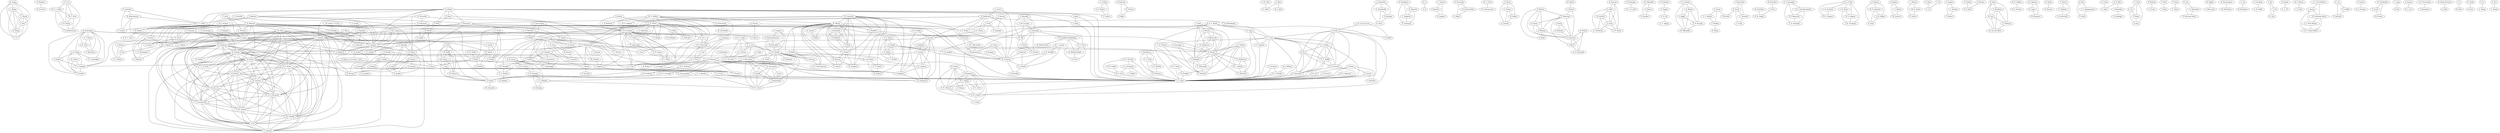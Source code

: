 strict graph coauth {
a501 [label="C. Zhang"]
a597 [label="N. Meskens"]
a1489 [label="M. F. A. Arifin"]
a162 [label="P. Baptiste"]
a1963 [label="D. Stepanova"]
a332 [label="E. Kelareva"]
a226 [label="A. Borghesi"]
a1513 [label="F. Laburthe"]
a875 [label="E. Cakici"]
a1227 [label="A. Emeretlis"]
a534 [label="H. Tomiyama"]
a1480 [label="S. Velez"]
a10 [label="R. Kameugne"]
a1796 [label="H. Li"]
a278 [label="J. Váncza"]
a1248 [label="P. Esquirol"]
a692 [label="C. Varnier"]
a424 [label="G. Mejía"]
a1403 [label="R. V. Rasmussen"]
a587 [label="F. M. Novara"]
a151 [label="Y. Deville"]
a777 [label="E. H. L. Aarts"]
a131 [label="J. D. Scott"]
a428 [label="A. Lallouet"]
a720 [label="E. Lamma"]
a535 [label="J. Wikarek"]
a245 [label="L. Benini"]
a1270 [label="R. Rasconi"]
a335 [label="E. Coban"]
a22 [label="S. Roussel"]
a137 [label="B. Hnich"]
a1012 [label="D. Guimarans"]
a1230 [label="N. Voros"]
a811 [label="B. O'Gorman"]
a695 [label="S. Breitinger"]
a1705 [label="I. Nielsen"]
a728 [label="V. Roshanaei"]
a146 [label="A. Kovács"]
a622 [label="O. Quiroga"]
a129 [label="M. Siala"]
a222 [label="S. Zampelli"]
a910 [label="R. Amadini"]
a608 [label="E. Teppan"]
a1090 [label="E. Demeulemeester"]
a642 [label="C. P. Gomes"]
a1814 [label="Z. Banaszak"]
a97 [label="Z. Kiziltan"]
a550 [label="V. A. Hauder"]
a905 [label="T. P. Huy"]
a152 [label="R. Barták"]
a1475 [label="P. Sitek"]
a415 [label="T. Eren"]
a438 [label="E. Pesch"]
a126 [label="G. Simonin"]
a789 [label="A. Quilliot"]
a272 [label="T. Carchrae"]
a1448 [label="J. Coll"]
a1503 [label="G. A. Kasapidis"]
a42 [label="Q. Cappart"]
a515 [label="M. Mokhtarzadeh"]
a198 [label="A. Bonfietti"]
a385 [label="B. A. Prata"]
a293 [label="C. Guéret"]
a1011 [label="M. Tomasella"]
a323 [label="N. Lipovetzky"]
a419 [label="M. S. Nagano"]
a1213 [label="P. Laird"]
a881 [label="A.-M. George"]
a33 [label="E. Pontelli"]
a499 [label="M. Ivanovic"]
a896 [label="D. R. Urbach"]
a153 [label="M. A. Salido"]
a132 [label="Y. Ngo-Kateu"]
a884 [label="L. Quesada"]
a632 [label="Z. A. Banaszak"]
a1268 [label="R. J. Wallace"]
a920 [label="R. Varela"]
a602 [label="G. Friedrich"]
a1053 [label="B. M. Smith"]
a979 [label="D. Rivreau"]
a465 [label="S. Liu"]
a453 [label="S. Oujana"]
a711 [label="H. Schlenker"]
a199 [label="A. Zanarini"]
a878 [label="V. Armant"]
a0 [label="C. Juvin"]
a74 [label="M. {\AA}strand"]
a908 [label="A. Bockmayr"]
a114 [label="O. Benedikt"]
a950 [label="A. Schnell"]
a1354 [label="R. Bent"]
a1719 [label="A. Budiwirawan"]
a407 [label="D. Canut-de-Bon"]
a267 [label="B. N. Dilkina"]
a117 [label="M. G. Wallace"]
a51 [label="A. Wolf"]
a469 [label="A. T. Ernst"]
a204 [label="G. Nejat"]
a554 [label="M. Affenzeller"]
a541 [label="R. Lange"]
a524 [label="J. M. Novas"]
a228 [label="M. Bofill"]
a1801 [label="Z. Li"]
a737 [label="B. Vahedi-Nouri"]
a551 [label="A. Beham"]
a394 [label="N. Barnier"]
a637 [label="B. Meyer"]
a120 [label="P. Shaw"]
a1386 [label="C. C. Ribeiro"]
a826 [label="N. Wilson"]
a70 [label="S. Engell"]
a837 [label="G. Zhang"]
a1223 [label="S. D. Alesio"]
a810 [label="E. G. Rieffel"]
a93 [label="G. D. Col"]
a425 [label="G. Perez"]
a161 [label="O. Cepek"]
a621 [label="L. J. Zeballos"]
a324 [label="A. R. Pearce"]
a55 [label="S. Essodaigui"]
a211 [label="S. Gay"]
a17 [label="H. Simonis"]
a1316 [label="L. D. Whitley"]
a292 [label="A. Elkhyari"]
a214 [label="C. Even"]
a78 [label="L. Kletzander"]
a1190 [label="C. A. Méndez"]
a656 [label="W. Nuijten"]
a316 [label="F. Rossi"]
a615 [label="N. E. Hachemi"]
a804 [label="T. S. Vaquero"]
a19 [label="N. Yorke-Smith"]
a693 [label="P. Baptiste"]
a95 [label="S. Frimodig"]
a659 [label="C. Wolinski"]
a269 [label="W. S. Havens"]
a386 [label="L. R. Abreu"]
a998 [label="H. Cambazard"]
a1384 [label="M. Pınarbaşı"]
a795 [label="M. L. Blom"]
a1241 [label="B. Roe"]
a347 [label="C. Oguz"]
a588 [label="G. P. Henning"]
a92 [label="C. Schulte"]
a288 [label="L. Perron"]
a128 [label="N. Beldiceanu"]
a84 [label="S. N. Ndiaye"]
a852 [label="G. Ottosson"]
a846 [label="E. Pinson"]
a919 [label="M. R. Sierra"]
a380 [label="E. Kürklü"]
a1243 [label="N. Shah"]
a556 [label="R. Liu"]
a170 [label="C. C. de Souza"]
a196 [label="H. Spieker"]
a463 [label="Z. Zhao"]
a1685 [label="C. Proust"]
a915 [label="Y. Peng"]
a1211 [label="M. D. Johnston"]
a851 [label="L. Mercier"]
a182 [label="G. Ifrim"]
a1459 [label="C. Tahon"]
a681 [label="P. Yim"]
a143 [label="M. Milano"]
a1505 [label="P. P. Repoussis"]
a2004 [label="N. Lim"]
a1544 [label="M. Bügler"]
a410 [label="R. Montemanni"]
a1387 [label="G. Kendall"]
a1997 [label="E. Szwarc"]
a280 [label="B. Rodrigues"]
a85 [label="C. Solnon"]
a751 [label="M.-J. Park"]
a94 [label="E. C. Teppan"]
a799 [label="T. T. Tran"]
a2 [label="L. Houssin"]
a1046 [label="T. Phan-Huy"]
a83 [label="L. Groleaz"]
a721 [label="P. Mello"]
a284 [label="A. Cesta"]
a610 [label="P. van Beek"]
a135 [label="C. Öztürk"]
a680 [label="O. Korbaa"]
a847 [label="P. Brucker"]
a512 [label="M. Sha"]
a1380 [label="D. Kizilay"]
a122 [label="H. Fahimi"]
a620 [label="C. K. Roy"]
a331 [label="W.-Y. Ku"]
a80 [label="F. Mischek"]
a130 [label="L. P. Fotso"]
a201 [label="S. V. Cauwelaert"]
a787 [label="A. Maillard"]
a56 [label="A. Nguyen"]
a1458 [label="P. Pesin"]
a172 [label="M. Lema{\^{\i}}tre"]
a160 [label="J. N. Hooker"]
a1016 [label="S. Tunalı"]
a1781 [label="J. C. Ortiz-Bayliss"]
a285 [label="G. Cortellessa"]
a1545 [label="A. Borrmann"]
a555 [label="Y. Tang"]
a879 [label="D. A. Desmond"]
a395 [label="S. Nguyen"]
a1604 [label="I. Amaya"]
a533 [label="I. Taniguchi"]
a838 [label="G. S. Zaric"]
a217 [label="K. N. Brown"]
a1043 [label="N. M. Sadeh"]
a904 [label="U. Dorndorf"]
a951 [label="R. F. Hartl"]
a552 [label="S. Raggl"]
a1170 [label="A. Moukrim"]
a1392 [label="P. Hofstedt"]
a11 [label="S. B. Fetgo"]
a1183 [label="Y. Tan"]
a1212 [label="A. B. Philips"]
a1484 [label="P. Danzinger"]
a212 [label="R. Hartert"]
a1199 [label="M.-J. Huguet"]
a883 [label="Y. Lin"]
a542 [label="M. Mansouri"]
a346 [label="E. B. Edis"]
a536 [label="P. Sitek"]
a273 [label="E. C. Freuder"]
a726 [label="B. Naderi"]
a142 [label="M. Lombardi"]
a173 [label="G. Verfaillie"]
a166 [label="H. E. Sakkout"]
a16 [label="B. O'Sullivan"]
a159 [label="A. V. Moura"]
a355 [label="P. Michelon"]
a271 [label="F. Barber"]
a90 [label="J. Wessén"]
a298 [label="S. F. Smith"]
a37 [label="C.-G. Quimper"]
a1287 [label="E. M. Sitarski"]
a248 [label="A. J. Davenport"]
a2006 [label="P. Ashwood-Smith"]
a1355 [label="S. Backhaus"]
a764 [label="H. M. Alakaş"]
a8 [label="G. Pesant"]
a276 [label="T. Walsh"]
a455 [label="F. Yalaoui"]
a1554 [label="S. S. Erenguc"]
a155 [label="T. Kis"]
a43 [label="F. Winter"]
a58 [label="P. Tassel"]
a384 [label="R. Sadykov"]
a287 [label="E. Danna"]
a381 [label="C. T. Maravelias"]
a1158 [label="H. Sang"]
a631 [label="I. Bach"]
a532 [label="K. Shimada"]
a1060 [label="P.-E. Hladik"]
a1476 [label="J. Wikarek"]
a750 [label="A. Ham"]
a500 [label="L. Meng"]
a710 [label="G. Schrader"]
a207 [label="B. Lim"]
a1196 [label="L. Tang"]
a818 [label="D. Terekhov"]
a227 [label="T. Bridi"]
a138 [label="A. Örnek"]
a1102 [label="W. Herroelen"]
a880 [label="G. Escamocher"]
a297 [label="R. Rodosek"]
a337 [label="J.-C. Billaut"]
a718 [label="M. Ruggiero"]
a558 [label="Q. Sun"]
a426 [label="G. Glorian"]
a209 [label="S. Thiébaux"]
a1512 [label="R. Braune"]
a927 [label="C. Luong"]
a617 [label="S. Topaloglu"]
a1897 [label="C. Pralet"]
a1506 [label="C. D. Tarantilis"]
a1210 [label="S. Minton"]
a283 [label="N. Policella"]
a418 [label="L. R. de Abreu"]
a1962 [label="P. Skočovský"]
a643 [label="B. Selman"]
a1359 [label="A. Kumar"]
a1646 [label="M. Relich"]
a633 [label="A. Garrido"]
a235 [label="S. Nejati"]
a1824 [label="D. Wang"]
a225 [label="A. Bartolini"]
a124 [label="A. Schutt"]
a364 [label="H. C. Lau"]
a645 [label="A. Langevin"]
a1553 [label="O. Icmeli"]
a356 [label="D. Feillet"]
a354 [label="R. Acuna-Agost"]
a21 [label="C. Pralet"]
a348 [label="I. Ozkarahan"]
a709 [label="P. Kreuger"]
a334 [label="P. Kilby"]
a336 [label="H. Gu"]
a531 [label="H. Nishikawa"]
a360 [label="J.-P. Watson"]
a882 [label="M. O'Keeffe"]
a52 [label="Y. Ouellet"]
a246 [label="A. D. Clercq"]
a134 [label="J. Schulz"]
a308 [label="M. de Weerdt"]
a15 [label="M. Garraffa"]
a203 [label="K. E. C. Booth"]
a825 [label="T. Vidal"]
a557 [label="F. Wang"]
a20 [label="S. Squillaci"]
a717 [label="M. Dincbas"]
a694 [label="B. Legeard"]
a206 [label="W.-J. van Hoeve"]
a127 [label="A. Letort"]
a133 [label="S. Heinz"]
a696 [label="H. C. R. Lock"]
a827 [label="P. Prosser"]
a279 [label="A. Lim"]
a918 [label="C. Mencía"]
a1 [label="E. Hebrard"]
a77 [label="T. Geibinger"]
a1523 [label="G. H. Blindell"]
a1249 [label="H. Ren"]
a1228 [label="G. Theodoridis"]
a156 [label="T. M. T. Lopes"]
a1412 [label="J. Larson"]
a845 [label="J. Carlier"]
a978 [label="P. Lemaire"]
a351 [label="T. Berthold"]
a423 [label="K. Schekotihin"]
a157 [label="A. A. Ciré"]
a236 [label="L. C. Briand"]
a1960 [label="T. Eiter"]
a195 [label="A. Gotlieb"]
a75 [label="M. Johansson"]
a812 [label="D. Venturelli"]
a149 [label="J.-N. Monette"]
a885 [label="B. Hurley"]
a504 [label="C. Lv"]
a1063 [label="R. Barták"]
a221 [label="T. Petit"]
a833 [label="J. M. Framinan"]
a118 [label="P. Laborie"]
a1961 [label="J. Oetsch"]
a635 [label="E. Onaindia"]
a891 [label="P. M. Castro"]
a808 [label="Z. Wang"]
a1391 [label="S. Loeffler"]
a682 [label="J.-C. Gentina"]
a1162 [label="A. Haït"]
a1573 [label="A. H. Hosseinian"]
a202 [label="C. Dejemeppe"]
a432 [label="B. V. Nouri"]
a333 [label="K. Tierney"]
a1527 [label="P. Nielsen"]
a913 [label="Y. Chen"]
a844 [label="V. Jain"]
a630 [label="G. Bocewicz"]
a379 [label="J. Frank"]
a770 [label="A. M. Ham"]
a1381 [label="Z. A. Cil"]
a1603 [label="J. C. Ortiz-Bayliss"]
a254 [label="P. Refalo"]
a598 [label="D. Duvivier"]
a1522 [label="R. C. Lozano"]
a2005 [label="S. Majumdar"]
a434 [label="A. Novák"]
a121 [label="P. Vilím"]
a1229 [label="P. Alefragis"]
a320 [label="G. Madi-Wamba"]
a230 [label="M. Garcia"]
a993 [label="S. Dauz{\`{e}}re-Pér{\`{e}}s"]
a433 [label="V. Heinz"]
a503 [label="B. Zhang"]
a311 [label="M. Vlk"]
a1913 [label="R. Wójcik"]
a61 [label="M. Gebser"]
a177 [label="K. Darby-Dowman"]
a6 [label="C. Artigues"]
a725 [label="A. Aggoun"]
a375 [label="D. Bertozzi"]
a638 [label="A. M. Malik"]
a163 [label="C. L. Pape"]
a53 [label="V. Antuori"]
a510 [label="Y. Du"]
a125 [label="P. J. Stuckey"]
a1782 [label="S. E. Conant-Pablos"]
a809 [label="M. Do"]
a834 [label="C. Thomas"]
a32 [label="L. Michel"]
a411 [label="M. Dell'Amico"]
a1684 [label="P. Richard"]
a907 [label="A. Vazacopoulos"]
a836 [label="M. A. Begen"]
a1504 [label="D. C. Paraskevopoulos"]
a540 [label="J. K. Behrens"]
a498 [label="C. Badica"]
a115 [label="I. M{\'{o}}dos"]
a116 [label="Z. Hanzálek"]
a189 [label="A. Goldwaser"]
a376 [label="A. Guerri"]
a1074 [label="G. Laporte"]
a322 [label="C. N. Burt"]
a1491 [label="Y.-H. Huang"]
a553 [label="S. N. Parragh"]
a168 [label="Y. Colombani"]
a62 [label="M.-L. Lackner"]
a2003 [label="W. Zhao"]
a405 [label="F. Yuraszeck"]
a1390 [label="K. Liu"]
a82 [label="A. Malapert"]
a929 [label="A. Jouglet"]
a326 [label="L.-M. Rousseau"]
a250 [label="C. Reddy"]
a660 [label="K. Kuchcinski"]
a282 [label="A. Oddi"]
a1314 [label="L. Barbulescu"]
a223 [label="V. R. Houndji"]
a817 [label="M. A. Bajestani"]
a1261 [label="A. Schaerf"]
a560 [label="R. Gedik"]
a224 [label="L. A. Wolsey"]
a301 [label="Y. Caseau"]
a123 [label="S. Kreter"]
a1252 [label="L. Zheng"]
a619 [label="M. F. Zibran"]
a232 [label="J. Suy"]
a1166 [label="S. Knust"]
a895 [label="D. M. Aleman"]
a343 [label="G. Chu"]
a430 [label="R. Tavakkoli-Moghaddam"]
a244 [label="X. Lorca"]
a471 [label="A. Godet"]
a243 [label="S. Demassey"]
a454 [label="L. Amodeo"]
a13 [label="C. T. Djamégni"]
a313 [label="V. Gingras"]
a1574 [label="V. Baradaran"]
a220 [label="A. Derrien"]
a192 [label="M. Gabbrielli"]
a147 [label="P. Schaus"]
a1722 [label="G. Verfaillie"]
a387 [label="M. S. Nagano"]
a81 [label="M. Nattaf"]
a1217 [label="O. Unsal"]
a154 [label="T. Feydy"]
a45 [label="N. Musliu"]
a181 [label="D. Grimes"]
a3 [label="P. Lopez"]
a357 [label="S. Gueye"]
a302 [label="M. S. Fox"]
a247 [label="N. Jussien"]
a824 [label="J. Bidot"]
a2002 [label="Y. Li"]
a396 [label="D. R. Thiruvady"]
a871 [label="I. Harjunkoski"]
a877 [label="M. Antunes"]
a14 [label="E. Armstrong"]
a193 [label="J. Mauro"]
a497 [label="A. Badica"]
a46 [label="D. Walkiewicz"]
a803 [label="D. G. Down"]
a210 [label="M. van den Briel"]
a397 [label="Y. Sun"]
a358 [label="E. Poder"]
a1532 [label="F. Charot"]
a1242 [label="L. G. Papageorgiou"]
a63 [label="C. Mrkvicka"]
a427 [label="W. Suijlen"]
a516 [label="A. Farsi"]
a1490 [label="W. T. Chen"]
a91 [label="M. Carlsson"]
a178 [label="J. Little"]
a1250 [label="X. Lu"]
a509 [label="T. Qin"]
a213 [label="C. Lecoutre"]
a413 [label="M. Pinarbasi"]
a1315 [label="A. E. Howe"]
a563 [label="E. Kirac"]
a233 [label="M. Villaret"]
a136 [label="S. Tunali"]
a1608 [label="H. Terashima-Marín"]
a89 [label="J. C. Beck"]
a1389 [label="M. A. Trick"]
a1244 [label="S.-S. Liu"]
a393 [label="R. Wang"]
a274 [label="C. W. Wu"]
a616 [label="M. Gendreau"]
a756 [label="X. Zou"]
a1041 [label="A. K. J{\'{o}}nsson"]
a148 [label="P. V. Hentenryck"]
a54 [label="M.-J. Huguet"]
a1576 [label="B. Rottembourg"]
a502 [label="Y. Ren"]
a9 [label="M. Gamache"]
a928 [label="A. Sahli"]
a757 [label="L. Zhang"]
a382 [label="I. E. Grossmann"]
a874 [label="E. S. Thorsteinsson"]
a330 [label="S. H. H. Doulabi"]
  a1814 -- a630 [weight=6]
   a157 -- a159 [weight=3]
   a157 -- a170 [weight=2]
   a159 -- a170 [weight=2]
   a156 -- a157 [weight=3]
   a156 -- a159 [weight=3]
   a156 -- a170 [weight=2]
   a695 -- a696 [weight=2]
   a382 -- a891 [weight=2]
   a326 -- a382 [weight=1]
   a326 -- a891 [weight=1]
   a382 -- a871 [weight=3]
   a16 -- a17 [weight=8]
   a14 -- a16 [weight=2]
   a14 -- a17 [weight=2]
   a14 -- a15 [weight=2]
   a15 -- a16 [weight=2]
   a15 -- a17 [weight=2]
   a726 -- a838 [weight=2]
   a726 -- a836 [weight=5]
   a836 -- a838 [weight=2]
   a198 -- a199 [weight=1]
   a143 -- a199 [weight=1]
   a143 -- a198 [weight=9]
   a142 -- a199 [weight=1]
   a142 -- a198 [weight=8]
   a142 -- a143 [weight=23]
   a16 -- a885 [weight=2]
   a17 -- a885 [weight=2]
   a824 -- a89 [weight=3]
   a824 -- a825 [weight=3]
   a118 -- a89 [weight=3]
   a118 -- a824 [weight=3]
   a118 -- a825 [weight=3]
   a825 -- a89 [weight=3]
   a284 -- a298 [weight=5]
   a282 -- a284 [weight=8]
   a282 -- a298 [weight=7]
   a153 -- a633 [weight=1]
   a1063 -- a633 [weight=1]
   a1063 -- a153 [weight=2]
   a348 -- a617 [weight=1]
   a120 -- a288 [weight=1]
   a19 -- a308 [weight=1]
   a524 -- a588 [weight=6]
   a160 -- a908 [weight=1]
   a381 -- a382 [weight=3]
   a381 -- a871 [weight=1]
   a381 -- a891 [weight=1]
   a381 -- a70 [weight=1]
   a382 -- a70 [weight=1]
   a871 -- a891 [weight=1]
   a160 -- a381 [weight=1]
   a160 -- a382 [weight=1]
   a160 -- a871 [weight=1]
   a160 -- a891 [weight=1]
   a160 -- a70 [weight=1]
   a70 -- a871 [weight=1]
   a70 -- a891 [weight=1]
   a195 -- a196 [weight=2]
   a750 -- a751 [weight=2]
   a588 -- a621 [weight=5]
   a588 -- a622 [weight=2]
   a621 -- a622 [weight=2]
   a413 -- a415 [weight=1]
   a225 -- a245 [weight=3]
   a225 -- a227 [weight=3]
   a143 -- a225 [weight=4]
   a143 -- a245 [weight=16]
   a143 -- a227 [weight=3]
   a142 -- a225 [weight=4]
   a142 -- a245 [weight=12]
   a142 -- a227 [weight=3]
   a227 -- a245 [weight=2]
   a326 -- a8 [weight=3]
   a326 -- a330 [weight=2]
   a330 -- a8 [weight=2]
   a709 -- a91 [weight=1]
   a656 -- a777 [weight=2]
   a1250 -- a1252 [weight=2]
   a274 -- a89 [weight=2]
   a217 -- a274 [weight=2]
   a217 -- a89 [weight=2]
   a680 -- a682 [weight=3]
   a680 -- a681 [weight=4]
   a681 -- a682 [weight=3]
   a195 -- a235 [weight=3]
   a1223 -- a195 [weight=2]
   a1223 -- a235 [weight=2]
   a3 -- a682 [weight=1]
   a3 -- a680 [weight=1]
   a3 -- a681 [weight=1]
   a149 -- a32 [weight=1]
   a149 -- a151 [weight=3]
   a148 -- a149 [weight=2]
   a148 -- a32 [weight=7]
   a148 -- a151 [weight=2]
   a147 -- a149 [weight=2]
   a147 -- a32 [weight=1]
   a147 -- a148 [weight=1]
   a147 -- a151 [weight=3]
   a151 -- a32 [weight=1]
   a131 -- a132 [weight=2]
   a130 -- a131 [weight=2]
   a130 -- a132 [weight=2]
   a10 -- a131 [weight=2]
   a10 -- a130 [weight=3]
   a10 -- a132 [weight=2]
   a1646 -- a1705 [weight=1]
   a726 -- a728 [weight=6]
   a509 -- a512 [weight=2]
   a509 -- a510 [weight=2]
   a510 -- a512 [weight=2]
   a410 -- a411 [weight=2]
   a153 -- a316 [weight=2]
   a152 -- a316 [weight=1]
   a152 -- a153 [weight=2]
   a302 -- a89 [weight=8]
   a204 -- a89 [weight=5]
   a204 -- a804 [weight=3]
   a204 -- a799 [weight=3]
   a804 -- a89 [weight=3]
   a799 -- a89 [weight=10]
   a799 -- a804 [weight=2]
   a3 -- a6 [weight=11]
   a1 -- a337 [weight=1]
   a1 -- a3 [weight=5]
   a3 -- a337 [weight=1]
   a124 -- a125 [weight=16]
   a124 -- a154 [weight=8]
   a117 -- a124 [weight=8]
   a117 -- a125 [weight=8]
   a117 -- a154 [weight=5]
   a125 -- a154 [weight=8]
   a1 -- a56 [weight=2]
   a1 -- a54 [weight=3]
   a1 -- a55 [weight=2]
   a1 -- a53 [weight=2]
   a54 -- a56 [weight=2]
   a54 -- a55 [weight=2]
   a55 -- a56 [weight=2]
   a53 -- a56 [weight=2]
   a53 -- a54 [weight=2]
   a53 -- a55 [weight=2]
   a896 -- a927 [weight=2]
   a895 -- a927 [weight=2]
   a895 -- a896 [weight=4]
   a728 -- a927 [weight=2]
   a728 -- a896 [weight=4]
   a728 -- a895 [weight=4]
   a193 -- a910 [weight=2]
   a192 -- a193 [weight=3]
   a192 -- a910 [weight=2]
   a405 -- a407 [weight=2]
   a817 -- a89 [weight=3]
   a356 -- a357 [weight=2]
   a355 -- a356 [weight=2]
   a355 -- a357 [weight=2]
   a354 -- a356 [weight=2]
   a354 -- a355 [weight=2]
   a354 -- a357 [weight=2]
   a282 -- a283 [weight=4]
   a283 -- a284 [weight=3]
   a283 -- a298 [weight=2]
   a137 -- a276 [weight=1]
   a137 -- a97 [weight=1]
   a276 -- a97 [weight=1]
   a642 -- a643 [weight=2]
   a142 -- a643 [weight=1]
   a142 -- a642 [weight=1]
   a142 -- a206 [weight=1]
   a206 -- a643 [weight=2]
   a206 -- a642 [weight=2]
   a17 -- a725 [weight=1]
   a17 -- a717 [weight=3]
   a717 -- a725 [weight=1]
   a148 -- a725 [weight=1]
   a148 -- a17 [weight=2]
   a148 -- a717 [weight=2]
   a162 -- a163 [weight=11]
   a692 -- a694 [weight=2]
   a692 -- a693 [weight=2]
   a693 -- a694 [weight=2]
   a396 -- a469 [weight=2]
   a396 -- a397 [weight=2]
   a395 -- a469 [weight=1]
   a395 -- a396 [weight=2]
   a395 -- a397 [weight=2]
   a397 -- a469 [weight=1]
   a207 -- a210 [weight=3]
   a207 -- a209 [weight=3]
   a1354 -- a207 [weight=2]
   a1354 -- a210 [weight=2]
   a1354 -- a1355 [weight=2]
   a1354 -- a209 [weight=2]
   a1355 -- a207 [weight=2]
   a1355 -- a210 [weight=2]
   a1355 -- a209 [weight=2]
   a209 -- a210 [weight=3]
   a1553 -- a1554 [weight=2]
   a385 -- a386 [weight=3]
   a385 -- a387 [weight=3]
   a386 -- a387 [weight=3]
   a224 -- a384 [weight=2]
   a1170 -- a929 [weight=2]
   a135 -- a138 [weight=5]
   a418 -- a419 [weight=3]
   a463 -- a465 [weight=2]
   a728 -- a838 [weight=1]
   a728 -- a836 [weight=2]
   a1043 -- a302 [weight=2]
   a630 -- a632 [weight=2]
   a1913 -- a630 [weight=2]
   a1913 -- a632 [weight=1]
   a423 -- a61 [weight=3]
   a147 -- a202 [weight=3]
   a147 -- a201 [weight=4]
   a201 -- a202 [weight=2]
   a1199 -- a6 [weight=1]
   a1199 -- a3 [weight=3]
   a1270 -- a284 [weight=2]
   a1270 -- a282 [weight=3]
   a1270 -- a298 [weight=1]
   a379 -- a380 [weight=3]
   a1241 -- a1242 [weight=2]
   a1241 -- a1243 [weight=2]
   a1242 -- a1243 [weight=2]
   a756 -- a757 [weight=2]
   a116 -- a311 [weight=4]
   a928 -- a929 [weight=1]
   a846 -- a928 [weight=1]
   a846 -- a929 [weight=1]
   a845 -- a928 [weight=2]
   a845 -- a929 [weight=2]
   a845 -- a846 [weight=5]
   a324 -- a795 [weight=2]
   a125 -- a324 [weight=4]
   a125 -- a795 [weight=2]
   a123 -- a124 [weight=3]
   a123 -- a125 [weight=3]
   a608 -- a93 [weight=2]
   a720 -- a721 [weight=2]
   a143 -- a720 [weight=2]
   a143 -- a721 [weight=2]
   a83 -- a85 [weight=2]
   a83 -- a84 [weight=2]
   a84 -- a85 [weight=2]
   a118 -- a85 [weight=1]
   a326 -- a82 [weight=3]
   a232 -- a233 [weight=5]
   a230 -- a232 [weight=3]
   a230 -- a233 [weight=3]
   a228 -- a232 [weight=5]
   a228 -- a230 [weight=3]
   a228 -- a233 [weight=5]
   a1190 -- a621 [weight=2]
   a827 -- a89 [weight=1]
   a118 -- a120 [weight=3]
   a1573 -- a1574 [weight=2]
   a602 -- a608 [weight=1]
   a6 -- a845 [weight=1]
   a162 -- a6 [weight=1]
   a162 -- a845 [weight=1]
   a162 -- a243 [weight=1]
   a118 -- a6 [weight=1]
   a118 -- a845 [weight=1]
   a118 -- a162 [weight=2]
   a118 -- a243 [weight=1]
   a243 -- a6 [weight=2]
   a243 -- a845 [weight=1]
   a1212 -- a1213 [weight=2]
   a1211 -- a1212 [weight=2]
   a1211 -- a1213 [weight=2]
   a1210 -- a1212 [weight=2]
   a1210 -- a1211 [weight=2]
   a1210 -- a1213 [weight=2]
   a248 -- a89 [weight=4]
   a248 -- a302 [weight=4]
   a1287 -- a248 [weight=2]
   a1287 -- a89 [weight=2]
   a1287 -- a302 [weight=2]
   a45 -- a78 [weight=5]
   a127 -- a91 [weight=3]
   a127 -- a128 [weight=3]
   a128 -- a91 [weight=7]
   a133 -- a89 [weight=3]
   a81 -- a993 [weight=2]
   a950 -- a951 [weight=2]
   a311 -- a434 [weight=2]
   a311 -- a433 [weight=2]
   a433 -- a434 [weight=2]
   a116 -- a434 [weight=2]
   a116 -- a433 [weight=2]
   a6 -- a81 [weight=4]
   a3 -- a81 [weight=4]
   a725 -- a907 [weight=2]
   a45 -- a80 [weight=8]
   a45 -- a77 [weight=8]
   a77 -- a80 [weight=6]
   a160 -- a206 [weight=1]
   a134 -- a351 [weight=1]
   a133 -- a134 [weight=3]
   a133 -- a351 [weight=1]
   a331 -- a89 [weight=2]
   a1684 -- a1685 [weight=2]
   a125 -- a343 [weight=3]
   a587 -- a588 [weight=4]
   a254 -- a89 [weight=1]
   a124 -- a214 [weight=2]
   a124 -- a148 [weight=2]
   a148 -- a214 [weight=2]
   a181 -- a82 [weight=1]
   a1 -- a82 [weight=1]
   a1 -- a181 [weight=4]
   a160 -- a335 [weight=4]
   a220 -- a221 [weight=2]
   a163 -- a656 [weight=5]
   a162 -- a656 [weight=4]
   a146 -- a89 [weight=3]
   a438 -- a904 [weight=4]
   a1046 -- a438 [weight=2]
   a1046 -- a904 [weight=2]
   a322 -- a324 [weight=3]
   a322 -- a323 [weight=2]
   a323 -- a324 [weight=2]
   a125 -- a322 [weight=3]
   a125 -- a323 [weight=2]
   a2004 -- a2006 [weight=2]
   a2004 -- a2005 [weight=2]
   a2005 -- a2006 [weight=2]
   a1522 -- a92 [weight=3]
   a1166 -- a847 [weight=1]
   a124 -- a396 [weight=1]
   a124 -- a336 [weight=3]
   a336 -- a396 [weight=1]
   a117 -- a396 [weight=1]
   a117 -- a336 [weight=3]
   a118 -- a163 [weight=1]
   a118 -- a656 [weight=3]
   a535 -- a536 [weight=2]
   a247 -- a998 [weight=5]
   a124 -- a343 [weight=3]
   a336 -- a343 [weight=1]
   a117 -- a343 [weight=2]
   a125 -- a336 [weight=3]
   a125 -- a148 [weight=1]
   a117 -- a166 [weight=2]
   a279 -- a280 [weight=2]
   a292 -- a293 [weight=2]
   a247 -- a292 [weight=2]
   a247 -- a293 [weight=4]
   a146 -- a155 [weight=2]
   a659 -- a660 [weight=4]
   a1476 -- a630 [weight=1]
   a1475 -- a630 [weight=1]
   a1475 -- a1476 [weight=4]
   a267 -- a269 [weight=2]
   a497 -- a498 [weight=2]
   a497 -- a499 [weight=2]
   a498 -- a499 [weight=2]
   a355 -- a6 [weight=1]
   a243 -- a355 [weight=1]
   a146 -- a278 [weight=3]
   a1997 -- a630 [weight=2]
   a1997 -- a535 [weight=1]
   a535 -- a630 [weight=1]
   a1527 -- a1997 [weight=1]
   a1527 -- a630 [weight=1]
   a1527 -- a535 [weight=2]
   a1527 -- a1814 [weight=1]
   a1814 -- a1997 [weight=2]
   a1814 -- a535 [weight=1]
   a531 -- a534 [weight=3]
   a531 -- a533 [weight=3]
   a531 -- a532 [weight=3]
   a533 -- a534 [weight=3]
   a532 -- a534 [weight=3]
   a532 -- a533 [weight=3]
   a74 -- a75 [weight=3]
   a978 -- a998 [weight=1]
   a134 -- a89 [weight=1]
   a1448 -- a232 [weight=3]
   a1448 -- a233 [weight=3]
   a1448 -- a228 [weight=3]
   a375 -- a376 [weight=3]
   a245 -- a376 [weight=3]
   a245 -- a375 [weight=4]
   a143 -- a376 [weight=3]
   a143 -- a375 [weight=4]
   a610 -- a638 [weight=2]
   a1384 -- a764 [weight=3]
   a195 -- a91 [weight=1]
   a196 -- a91 [weight=1]
   a326 -- a616 [weight=3]
   a326 -- a615 [weight=3]
   a615 -- a616 [weight=3]
   a2002 -- a2003 [weight=2]
   a89 -- a896 [weight=1]
   a89 -- a895 [weight=1]
   a203 -- a896 [weight=1]
   a203 -- a895 [weight=1]
   a203 -- a89 [weight=4]
   a203 -- a728 [weight=1]
   a728 -- a89 [weight=1]
   a405 -- a424 [weight=2]
   a1544 -- a1545 [weight=2]
   a332 -- a334 [weight=3]
   a381 -- a725 [weight=1]
   a381 -- a907 [weight=1]
   a1060 -- a998 [weight=2]
   a1060 -- a247 [weight=2]
   a818 -- a89 [weight=3]
   a46 -- a63 [weight=2]
   a46 -- a62 [weight=2]
   a43 -- a63 [weight=2]
   a43 -- a46 [weight=3]
   a43 -- a62 [weight=2]
   a43 -- a45 [weight=4]
   a62 -- a63 [weight=2]
   a45 -- a63 [weight=2]
   a45 -- a46 [weight=3]
   a45 -- a62 [weight=2]
   a117 -- a19 [weight=1]
   a199 -- a74 [weight=2]
   a199 -- a75 [weight=2]
   a1090 -- a1102 [weight=4]
   a147 -- a224 [weight=2]
   a147 -- a223 [weight=2]
   a223 -- a224 [weight=2]
   a151 -- a224 [weight=1]
   a151 -- a223 [weight=1]
   a157 -- a335 [weight=2]
   a157 -- a160 [weight=2]
   a6 -- a787 [weight=1]
   a1 -- a787 [weight=2]
   a1 -- a6 [weight=5]
   a3 -- a787 [weight=1]
   a1380 -- a1381 [weight=3]
   a423 -- a58 [weight=2]
   a58 -- a61 [weight=3]
   a81 -- a82 [weight=3]
   a273 -- a89 [weight=1]
   a272 -- a273 [weight=1]
   a272 -- a89 [weight=2]
   a172 -- a173 [weight=2]
   a152 -- a161 [weight=3]
   a168 -- a170 [weight=1]
   a524 -- a587 [weight=2]
   a0 -- a2 [weight=4]
   a0 -- a3 [weight=4]
   a2 -- a3 [weight=4]
   a726 -- a837 [weight=2]
   a836 -- a837 [weight=2]
   a1608 -- a1781 [weight=4]
   a1608 -- a1782 [weight=4]
   a1604 -- a1608 [weight=2]
   a1604 -- a1781 [weight=1]
   a1604 -- a1782 [weight=1]
   a1781 -- a1782 [weight=4]
   a1387 -- a1824 [weight=1]
   a248 -- a250 [weight=2]
   a51 -- a710 [weight=3]
   a540 -- a542 [weight=2]
   a540 -- a541 [weight=2]
   a541 -- a542 [weight=2]
   a163 -- a287 [weight=1]
   a803 -- a818 [weight=2]
   a803 -- a89 [weight=3]
   a799 -- a818 [weight=2]
   a799 -- a803 [weight=3]
   a560 -- a563 [weight=2]
   a155 -- a6 [weight=1]
   a155 -- a81 [weight=1]
   a155 -- a3 [weight=1]
   a1458 -- a1459 [weight=2]
   a619 -- a620 [weight=2]
   a1190 -- a891 [weight=1]
   a621 -- a891 [weight=1]
   a243 -- a244 [weight=1]
   a1261 -- a80 [weight=1]
   a1261 -- a45 [weight=1]
   a770 -- a875 [weight=1]
   a147 -- a212 [weight=3]
   a147 -- a211 [weight=4]
   a211 -- a212 [weight=3]
   a245 -- a718 [weight=5]
   a143 -- a718 [weight=5]
   a142 -- a718 [weight=4]
   a1576 -- a163 [weight=1]
   a1576 -- a301 [weight=1]
   a163 -- a301 [weight=1]
   a1513 -- a1576 [weight=1]
   a1513 -- a163 [weight=1]
   a1513 -- a301 [weight=2]
   a1523 -- a92 [weight=2]
   a1523 -- a91 [weight=2]
   a91 -- a92 [weight=5]
   a1522 -- a1523 [weight=2]
   a1522 -- a91 [weight=2]
   a1 -- a37 [weight=1]
   a1 -- a276 [weight=2]
   a276 -- a37 [weight=1]
   a1390 -- a1392 [weight=3]
   a1489 -- a1490 [weight=2]
   a1489 -- a1491 [weight=2]
   a1244 -- a1489 [weight=4]
   a1244 -- a1490 [weight=2]
   a1244 -- a1491 [weight=2]
   a1490 -- a1491 [weight=2]
   a1796 -- a1801 [weight=2]
   a152 -- a311 [weight=1]
   a1359 -- a364 [weight=2]
   a121 -- a161 [weight=2]
   a121 -- a152 [weight=2]
   a160 -- a852 [weight=2]
   a356 -- a6 [weight=2]
   a1170 -- a789 [weight=1]
   a137 -- a138 [weight=4]
   a135 -- a137 [weight=3]
   a135 -- a136 [weight=2]
   a136 -- a138 [weight=2]
   a136 -- a137 [weight=2]
   a21 -- a787 [weight=1]
   a21 -- a54 [weight=1]
   a1 -- a21 [weight=1]
   a1 -- a173 [weight=1]
   a173 -- a787 [weight=1]
   a173 -- a21 [weight=1]
   a173 -- a54 [weight=1]
   a54 -- a787 [weight=1]
   a1504 -- a1506 [weight=2]
   a1504 -- a1505 [weight=2]
   a1503 -- a1506 [weight=2]
   a1503 -- a1504 [weight=2]
   a1503 -- a1505 [weight=2]
   a1505 -- a1506 [weight=2]
   a120 -- a121 [weight=2]
   a118 -- a121 [weight=2]
   a913 -- a915 [weight=2]
   a0 -- a1 [weight=1]
   a1 -- a2 [weight=1]
   a438 -- a905 [weight=2]
   a904 -- a905 [weight=2]
   a826 -- a89 [weight=3]
   a346 -- a347 [weight=1]
   a1012 -- a135 [weight=2]
   a1012 -- a125 [weight=1]
   a1011 -- a135 [weight=2]
   a1011 -- a1012 [weight=2]
   a1011 -- a125 [weight=1]
   a125 -- a135 [weight=1]
   a6 -- a789 [weight=1]
   a1 -- a789 [weight=1]
   a385 -- a418 [weight=1]
   a385 -- a419 [weight=1]
   a32 -- a33 [weight=1]
   a811 -- a812 [weight=2]
   a811 -- a89 [weight=2]
   a812 -- a89 [weight=2]
   a810 -- a811 [weight=2]
   a810 -- a812 [weight=2]
   a810 -- a89 [weight=2]
   a379 -- a811 [weight=2]
   a379 -- a812 [weight=2]
   a379 -- a810 [weight=2]
   a379 -- a89 [weight=2]
   a379 -- a809 [weight=3]
   a379 -- a799 [weight=3]
   a379 -- a808 [weight=2]
   a809 -- a811 [weight=2]
   a809 -- a812 [weight=2]
   a809 -- a810 [weight=2]
   a809 -- a89 [weight=2]
   a799 -- a811 [weight=2]
   a799 -- a812 [weight=2]
   a799 -- a810 [weight=2]
   a799 -- a809 [weight=3]
   a799 -- a808 [weight=2]
   a808 -- a811 [weight=2]
   a808 -- a812 [weight=2]
   a808 -- a810 [weight=2]
   a808 -- a89 [weight=2]
   a808 -- a809 [weight=2]
   a1412 -- a91 [weight=2]
   a1412 -- a75 [weight=2]
   a75 -- a91 [weight=2]
   a117 -- a297 [weight=2]
   a360 -- a89 [weight=2]
   a124 -- a51 [weight=2]
   a37 -- a52 [weight=5]
   a1576 -- a244 [weight=1]
   a633 -- a635 [weight=2]
   a382 -- a844 [weight=1]
   a1158 -- a503 [weight=2]
   a1158 -- a500 [weight=2]
   a1158 -- a502 [weight=2]
   a500 -- a503 [weight=3]
   a500 -- a502 [weight=3]
   a502 -- a503 [weight=3]
   a6 -- a979 [weight=1]
   a81 -- a979 [weight=1]
   a3 -- a979 [weight=1]
   a918 -- a919 [weight=2]
   a918 -- a920 [weight=2]
   a919 -- a920 [weight=2]
   a147 -- a213 [weight=1]
   a212 -- a213 [weight=1]
   a211 -- a213 [weight=1]
   a332 -- a333 [weight=2]
   a333 -- a334 [weight=2]
   a276 -- a316 [weight=1]
   a645 -- a82 [weight=2]
   a645 -- a998 [weight=2]
   a82 -- a998 [weight=2]
   a293 -- a645 [weight=2]
   a293 -- a82 [weight=2]
   a293 -- a998 [weight=2]
   a293 -- a326 [weight=2]
   a326 -- a645 [weight=3]
   a326 -- a998 [weight=2]
   a247 -- a645 [weight=2]
   a247 -- a82 [weight=2]
   a247 -- a326 [weight=2]
   a198 -- a245 [weight=4]
   a1227 -- a1228 [weight=2]
   a1227 -- a1230 [weight=2]
   a1227 -- a1229 [weight=2]
   a1228 -- a1230 [weight=2]
   a1228 -- a1229 [weight=2]
   a1229 -- a1230 [weight=2]
   a1489 -- a1719 [weight=3]
   a1244 -- a1719 [weight=3]
   a142 -- a147 [weight=2]
   a142 -- a201 [weight=2]
   a1199 -- a1248 [weight=1]
   a1248 -- a3 [weight=1]
   a393 -- a394 [weight=2]
   a124 -- a189 [weight=2]
   a313 -- a37 [weight=2]
   a881 -- a884 [weight=2]
   a881 -- a882 [weight=2]
   a881 -- a883 [weight=2]
   a16 -- a881 [weight=2]
   a16 -- a879 [weight=2]
   a16 -- a181 [weight=3]
   a16 -- a880 [weight=2]
   a16 -- a217 [weight=2]
   a16 -- a884 [weight=2]
   a16 -- a877 [weight=2]
   a16 -- a882 [weight=2]
   a16 -- a826 [weight=2]
   a16 -- a878 [weight=2]
   a16 -- a883 [weight=2]
   a135 -- a881 [weight=2]
   a135 -- a16 [weight=2]
   a135 -- a879 [weight=2]
   a135 -- a181 [weight=2]
   a135 -- a880 [weight=2]
   a135 -- a17 [weight=2]
   a135 -- a217 [weight=2]
   a135 -- a884 [weight=2]
   a135 -- a877 [weight=2]
   a135 -- a882 [weight=2]
   a135 -- a826 [weight=2]
   a135 -- a878 [weight=2]
   a135 -- a883 [weight=2]
   a879 -- a881 [weight=2]
   a879 -- a880 [weight=2]
   a879 -- a884 [weight=2]
   a879 -- a882 [weight=2]
   a879 -- a883 [weight=2]
   a181 -- a881 [weight=2]
   a181 -- a879 [weight=2]
   a181 -- a880 [weight=2]
   a181 -- a217 [weight=2]
   a181 -- a884 [weight=2]
   a181 -- a877 [weight=2]
   a181 -- a882 [weight=2]
   a181 -- a826 [weight=2]
   a181 -- a878 [weight=2]
   a181 -- a883 [weight=2]
   a880 -- a881 [weight=2]
   a880 -- a884 [weight=2]
   a880 -- a882 [weight=2]
   a880 -- a883 [weight=2]
   a17 -- a881 [weight=2]
   a17 -- a879 [weight=2]
   a17 -- a181 [weight=3]
   a17 -- a880 [weight=2]
   a17 -- a217 [weight=2]
   a17 -- a884 [weight=2]
   a17 -- a877 [weight=2]
   a17 -- a882 [weight=2]
   a17 -- a826 [weight=2]
   a17 -- a878 [weight=2]
   a17 -- a883 [weight=2]
   a217 -- a881 [weight=2]
   a217 -- a879 [weight=2]
   a217 -- a880 [weight=2]
   a217 -- a884 [weight=2]
   a217 -- a877 [weight=2]
   a217 -- a882 [weight=2]
   a217 -- a826 [weight=2]
   a217 -- a878 [weight=2]
   a217 -- a883 [weight=2]
   a877 -- a881 [weight=2]
   a877 -- a879 [weight=2]
   a877 -- a880 [weight=2]
   a877 -- a884 [weight=2]
   a877 -- a882 [weight=2]
   a877 -- a878 [weight=2]
   a877 -- a883 [weight=2]
   a882 -- a884 [weight=2]
   a882 -- a883 [weight=2]
   a129 -- a881 [weight=2]
   a129 -- a16 [weight=2]
   a129 -- a135 [weight=2]
   a129 -- a879 [weight=2]
   a129 -- a181 [weight=2]
   a129 -- a880 [weight=2]
   a129 -- a17 [weight=2]
   a129 -- a217 [weight=2]
   a129 -- a884 [weight=2]
   a129 -- a877 [weight=2]
   a129 -- a882 [weight=2]
   a129 -- a826 [weight=2]
   a129 -- a878 [weight=2]
   a129 -- a883 [weight=2]
   a826 -- a881 [weight=2]
   a826 -- a879 [weight=2]
   a826 -- a880 [weight=2]
   a826 -- a884 [weight=2]
   a826 -- a877 [weight=2]
   a826 -- a882 [weight=2]
   a826 -- a878 [weight=2]
   a826 -- a883 [weight=2]
   a878 -- a881 [weight=2]
   a878 -- a879 [weight=2]
   a878 -- a880 [weight=2]
   a878 -- a884 [weight=2]
   a878 -- a882 [weight=2]
   a878 -- a883 [weight=2]
   a883 -- a884 [weight=2]
   a515 -- a516 [weight=2]
   a1315 -- a360 [weight=1]
   a1315 -- a1316 [weight=2]
   a1316 -- a360 [weight=1]
   a1314 -- a1315 [weight=2]
   a1314 -- a360 [weight=1]
   a1314 -- a1316 [weight=2]
   a133 -- a331 [weight=1]
   a90 -- a92 [weight=2]
   a90 -- a91 [weight=2]
   a1963 -- a45 [weight=2]
   a1963 -- a77 [weight=2]
   a1961 -- a1963 [weight=2]
   a1961 -- a45 [weight=2]
   a1961 -- a1962 [weight=2]
   a1961 -- a77 [weight=2]
   a1962 -- a1963 [weight=2]
   a1962 -- a45 [weight=2]
   a1962 -- a77 [weight=2]
   a1960 -- a1963 [weight=2]
   a1960 -- a1961 [weight=2]
   a1960 -- a45 [weight=2]
   a1960 -- a1962 [weight=2]
   a1960 -- a77 [weight=2]
   a454 -- a455 [weight=2]
   a453 -- a455 [weight=2]
   a453 -- a454 [weight=2]
   a524 -- a621 [weight=1]
   a432 -- a516 [weight=1]
   a432 -- a515 [weight=1]
   a430 -- a516 [weight=1]
   a430 -- a432 [weight=2]
   a430 -- a515 [weight=1]
   a1448 -- a8 [weight=1]
   a1448 -- a230 [weight=1]
   a232 -- a8 [weight=1]
   a230 -- a8 [weight=1]
   a233 -- a8 [weight=1]
   a228 -- a8 [weight=1]
   a1170 -- a845 [weight=2]
   a597 -- a598 [weight=3]
   a246 -- a247 [weight=1]
   a128 -- a246 [weight=1]
   a128 -- a247 [weight=1]
   a128 -- a221 [weight=1]
   a221 -- a246 [weight=1]
   a221 -- a247 [weight=1]
   a1016 -- a138 [weight=2]
   a1016 -- a137 [weight=2]
   a16 -- a182 [weight=2]
   a181 -- a182 [weight=1]
   a17 -- a182 [weight=2]
   a358 -- a91 [weight=2]
   a128 -- a358 [weight=5]
   a284 -- a285 [weight=2]
   a282 -- a285 [weight=2]
   a283 -- a285 [weight=2]
   a1389 -- a1403 [weight=3]
   a287 -- a288 [weight=1]
   a195 -- a236 [weight=2]
   a235 -- a236 [weight=2]
   a1223 -- a236 [weight=1]
   a426 -- a428 [weight=2]
   a426 -- a427 [weight=2]
   a425 -- a428 [weight=2]
   a425 -- a426 [weight=2]
   a425 -- a427 [weight=2]
   a427 -- a428 [weight=2]
   a91 -- a95 [weight=1]
   a1162 -- a6 [weight=2]
   a1162 -- a3 [weight=1]
   a385 -- a833 [weight=2]
   a386 -- a833 [weight=2]
   a387 -- a833 [weight=2]
   a124 -- a710 [weight=1]
   a221 -- a358 [weight=1]
   a51 -- a711 [weight=1]
   a1527 -- a536 [weight=1]
   a1484 -- a80 [weight=2]
   a1484 -- a45 [weight=2]
   a1484 -- a77 [weight=2]
   a1 -- a471 [weight=1]
   a1 -- a126 [weight=3]
   a1 -- a244 [weight=1]
   a126 -- a471 [weight=1]
   a126 -- a244 [weight=1]
   a244 -- a471 [weight=1]
   a1705 -- a630 [weight=1]
   a1705 -- a1814 [weight=1]
   a93 -- a94 [weight=1]
   a1268 -- a273 [weight=1]
   a1053 -- a276 [weight=1]
   a1217 -- a347 [weight=2]
   a1532 -- a659 [weight=2]
   a1532 -- a660 [weight=2]
   a616 -- a8 [weight=1]
   a1 -- a129 [weight=1]
   a129 -- a6 [weight=1]
   a1603 -- a1608 [weight=2]
   a1603 -- a1604 [weight=1]
   a10 -- a37 [weight=1]
   a10 -- a11 [weight=2]
   a10 -- a313 [weight=1]
   a10 -- a52 [weight=1]
   a11 -- a37 [weight=1]
   a11 -- a313 [weight=1]
   a11 -- a52 [weight=1]
   a313 -- a52 [weight=1]
   a1490 -- a1719 [weight=1]
   a1491 -- a1719 [weight=1]
   a8 -- a9 [weight=1]
   a557 -- a558 [weight=2]
   a556 -- a557 [weight=2]
   a556 -- a558 [weight=3]
   a555 -- a557 [weight=2]
   a555 -- a558 [weight=3]
   a555 -- a556 [weight=3]
   a117 -- a143 [weight=2]
   a151 -- a202 [weight=1]
   a1016 -- a135 [weight=1]
   a852 -- a874 [weight=1]
   a143 -- a874 [weight=1]
   a143 -- a852 [weight=1]
   a143 -- a254 [weight=1]
   a254 -- a874 [weight=1]
   a254 -- a852 [weight=1]
   a1390 -- a1391 [weight=2]
   a1391 -- a1392 [weight=2]
   a1386 -- a1387 [weight=1]
   a1166 -- a1386 [weight=1]
   a1166 -- a1387 [weight=1]
   a126 -- a6 [weight=2]
   a126 -- a3 [weight=2]
   a1090 -- a160 [weight=1]
   a1074 -- a1090 [weight=1]
   a1074 -- a160 [weight=1]
   a1074 -- a1102 [weight=1]
   a1102 -- a160 [weight=1]
   a551 -- a554 [weight=2]
   a551 -- a552 [weight=2]
   a551 -- a553 [weight=2]
   a552 -- a554 [weight=2]
   a552 -- a553 [weight=2]
   a553 -- a554 [weight=2]
   a550 -- a551 [weight=2]
   a550 -- a554 [weight=2]
   a550 -- a552 [weight=2]
   a550 -- a553 [weight=2]
   a149 -- a202 [weight=1]
   a149 -- a201 [weight=1]
   a11 -- a13 [weight=2]
   a430 -- a737 [weight=2]
   a630 -- a631 [weight=3]
   a1913 -- a631 [weight=1]
   a750 -- a875 [weight=1]
   a1480 -- a381 [weight=2]
   a147 -- a42 [weight=2]
   a503 -- a504 [weight=2]
   a501 -- a503 [weight=2]
   a501 -- a504 [weight=2]
   a501 -- a502 [weight=2]
   a500 -- a504 [weight=2]
   a500 -- a501 [weight=2]
   a502 -- a504 [weight=2]
   a10 -- a13 [weight=1]
   a177 -- a178 [weight=2]
   a203 -- a204 [weight=2]
   a203 -- a799 [weight=1]
   a128 -- a320 [weight=2]
   a122 -- a37 [weight=2]
   a469 -- a637 [weight=1]
   a396 -- a637 [weight=1]
   a115 -- a116 [weight=2]
   a114 -- a115 [weight=2]
   a114 -- a116 [weight=2]
   a1170 -- a928 [weight=1]
   a1814 -- a631 [weight=1]
   a153 -- a271 [weight=2]
   a220 -- a222 [weight=1]
   a221 -- a222 [weight=1]
   a115 -- a311 [weight=1]
   a114 -- a311 [weight=1]
   a92 -- a95 [weight=1]
   a326 -- a834 [weight=1]
   a326 -- a42 [weight=1]
   a147 -- a834 [weight=2]
   a147 -- a326 [weight=1]
   a42 -- a834 [weight=1]
   a322 -- a795 [weight=1]
   a1183 -- a465 [weight=1]
   a124 -- a276 [weight=1]
   a276 -- a343 [weight=1]
   a155 -- a278 [weight=1]
   a21 -- a22 [weight=2]
   a122 -- a52 [weight=1]
   a20 -- a21 [weight=1]
   a20 -- a22 [weight=1]
   a148 -- a851 [weight=2]
   a375 -- a718 [weight=1]
   a116 -- a432 [weight=1]
   a116 -- a430 [weight=1]
   a438 -- a847 [weight=1]
   a1722 -- a1897 [weight=1]
   a1063 -- a316 [weight=1]
   a1897 -- a20 [weight=1]
   a225 -- a226 [weight=2]
   a226 -- a227 [weight=1]
   a143 -- a226 [weight=2]
   a142 -- a226 [weight=2]
   a631 -- a632 [weight=1]
   a1196 -- a1249 [weight=1]
   a415 -- a764 [weight=1]
   a10 -- a834 [weight=1]
   a10 -- a147 [weight=1]
   a1041 -- a380 [weight=1]
   a1041 -- a379 [weight=1]
   a844 -- a871 [weight=1]
   a1512 -- a951 [weight=1]
   a846 -- a979 [weight=1]
   a846 -- a978 [weight=1]
   a978 -- a979 [weight=1]
   a124 -- a45 [weight=1]
   a125 -- a45 [weight=1]
   a128 -- a243 [weight=1]
   a243 -- a358 [weight=1]
   a243 -- a91 [weight=1]
   a148 -- a288 [weight=1]
   a128 -- a725 [weight=1]
   a1158 -- a504 [weight=1]
   a1158 -- a501 [weight=1]
   a43 -- a80 [weight=1]
   a43 -- a78 [weight=1]
   a43 -- a77 [weight=1]
   a78 -- a80 [weight=1]
   a77 -- a78 [weight=1]
   a726 -- a896 [weight=1]
   a726 -- a895 [weight=1]
   a836 -- a896 [weight=1]
   a836 -- a895 [weight=1]
   a226 -- a245 [weight=1]
   a407 -- a424 [weight=1]
   a346 -- a348 [weight=1]
   a148 -- a78 [weight=1]
   a148 -- a45 [weight=1]
 }
